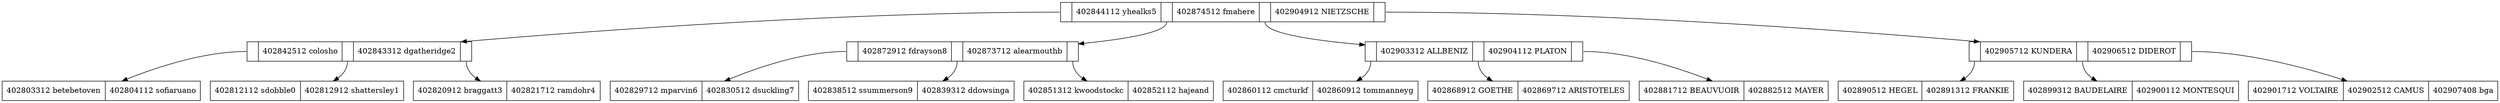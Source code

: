 digraph G {
node[shape=record]
		//Agregar Nodos Rama
R0x7f131802e9d0[label="<C1>|402844112 
 yhealks5|<C2>|402874512 
 fmahere|<C3>|402904912 
 NIETZSCHE|<C4>"];
R0x7f131802e390[label="<C1>|402842512 
 colosho|<C2>|402843312 
 dgatheridge2|<C3>"];
R0x7f1318024a70[label="402803312 
 betebetoven|402804112 
 sofiaruano"];
R0x7f1318026cd0[label="402812112 
 sdobble0|402812912 
 shattersley1"];
R0x7f1318028f30[label="402820912 
 braggatt3|402821712 
 ramdohr4"];
R0x7f1318035a50[label="<C1>|402872912 
 fdrayson8|<C2>|402873712 
 alearmouthb|<C3>"];
R0x7f131802b190[label="402829712 
 mparvin6|402830512 
 dsuckling7"];
R0x7f131802d3f0[label="402838512 
 ssummerson9|402839312 
 ddowsinga"];
R0x7f13180305f0[label="402851312 
 kwoodstockc|402852112 
 hajeand"];
R0x7f131803d110[label="<C1>|402903312 
 ALLBENIZ|<C2>|402904112 
 PLATON|<C3>"];
R0x7f1318032850[label="402860112 
 cmcturkf|402860912 
 tommanneyg"];
R0x7f1318034ab0[label="402868912 
 GOETHE|402869712 
 ARISTOTELES"];
R0x7f1318037cb0[label="402881712 
 BEAUVUOIR|402882512 
 MAYER"];
R0x7f131803da70[label="<C1>|402905712 
 KUNDERA|<C2>|402906512 
 DIDEROT|<C3>"];
R0x7f1318039f10[label="402890512 
 HEGEL|402891312 
 FRANKIE"];
R0x7f131803c170[label="402899312 
 BAUDELAIRE|402900112 
 MONTESQUI"];
R0x7f131803cad0[label="402901712 
 VOLTAIRE|402902512 
 CAMUS|402907408 
 bga"];
		//Agregar conexiones
R0x7f131802e9d0:C1->R0x7f131802e390;
R0x7f131802e390:C1->R0x7f1318024a70;
R0x7f131802e390:C2->R0x7f1318026cd0;
R0x7f131802e390:C3->R0x7f1318028f30;
R0x7f131802e9d0:C2->R0x7f1318035a50;
R0x7f1318035a50:C1->R0x7f131802b190;
R0x7f1318035a50:C2->R0x7f131802d3f0;
R0x7f1318035a50:C3->R0x7f13180305f0;
R0x7f131802e9d0:C3->R0x7f131803d110;
R0x7f131803d110:C1->R0x7f1318032850;
R0x7f131803d110:C2->R0x7f1318034ab0;
R0x7f131803d110:C3->R0x7f1318037cb0;
R0x7f131802e9d0:C4->R0x7f131803da70;
R0x7f131803da70:C1->R0x7f1318039f10;
R0x7f131803da70:C2->R0x7f131803c170;
R0x7f131803da70:C3->R0x7f131803cad0;
}